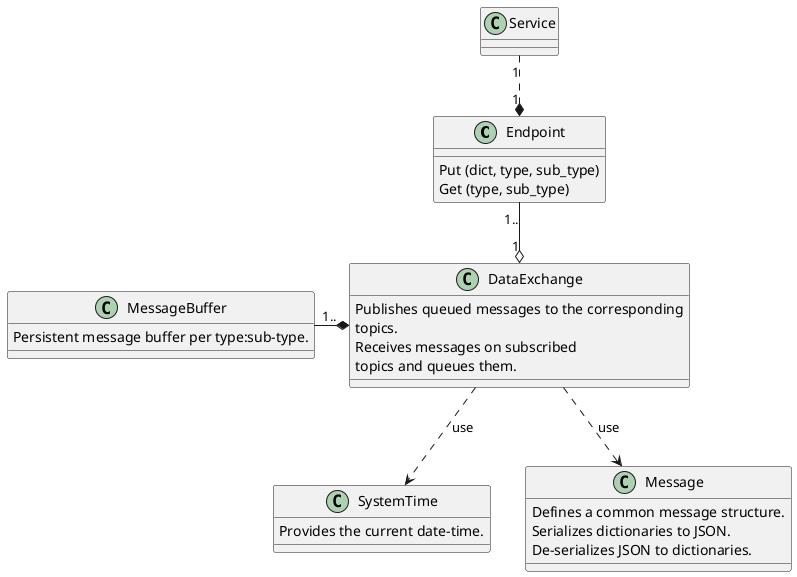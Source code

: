 
@startuml

class Endpoint {
	Put (dict, type, sub_type)
	Get (type, sub_type)
}

class Service {
}

class SystemTime {
    Provides the current date-time.
}

class MessageBuffer {
	Persistent message buffer per type:sub-type.
}

class Message {
    Defines a common message structure.
	Serializes dictionaries to JSON.
	De-serializes JSON to dictionaries.
}

class DataExchange {
	Publishes queued messages to the corresponding
	topics.
	Receives messages on subscribed
	topics and queues them.
}

Endpoint "1.."--o "1" DataExchange

DataExchange ..> Message : use

DataExchange ..> SystemTime : use

MessageBuffer "1.." -right--* DataExchange

Service "1" ..* "1" Endpoint

@enduml
